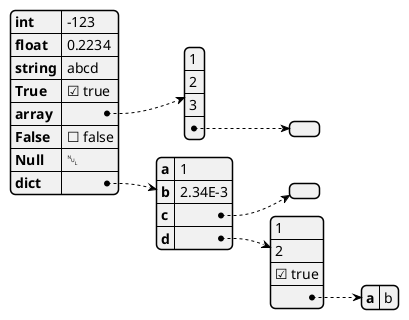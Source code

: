 @startuml json_test

@startjson
{
    "int" : -123,
    "float" : 0.2234,
    "string" : "abcd",
    "True" : true,
    "array" : [1,2,3, []],
    "False" : false,
    "Null" : null,
    "dict" : {
        "a" : 1,
        "b" : 2.34E-3,
        "c" : {},
        "d" : [1, 2, true, {"a" : "b"}]
    }
}
@endjson

@enduml